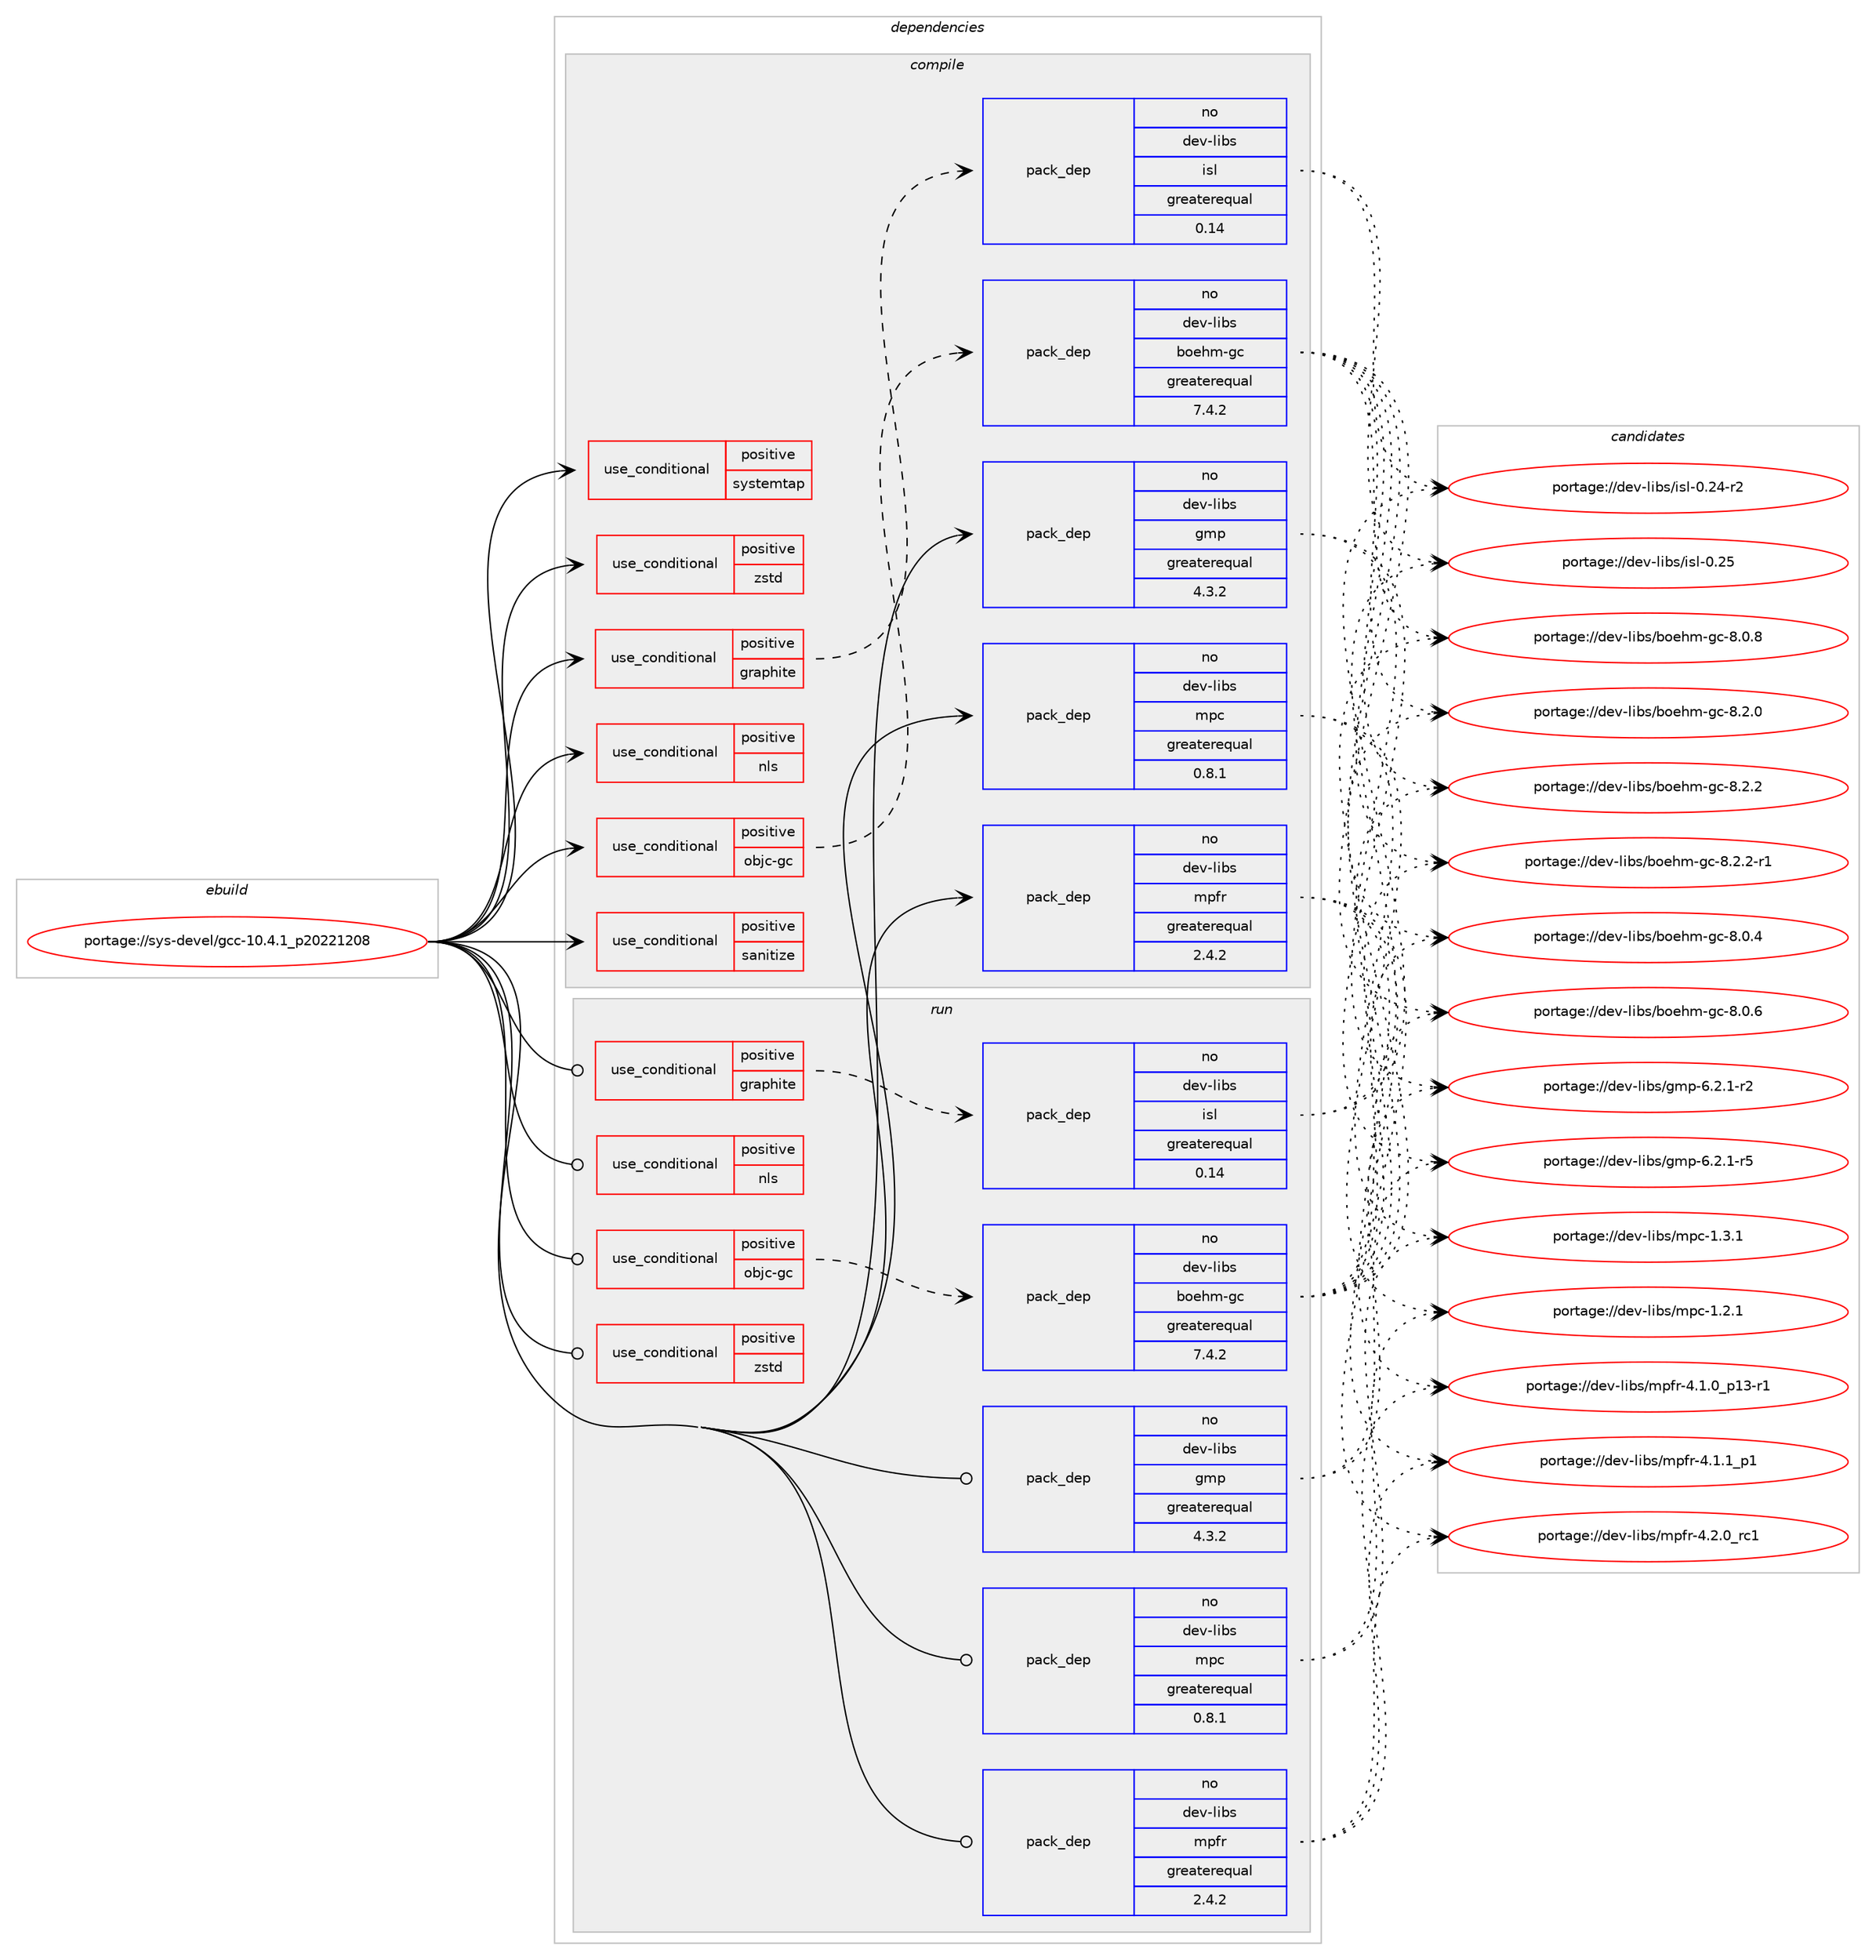 digraph prolog {

# *************
# Graph options
# *************

newrank=true;
concentrate=true;
compound=true;
graph [rankdir=LR,fontname=Helvetica,fontsize=10,ranksep=1.5];#, ranksep=2.5, nodesep=0.2];
edge  [arrowhead=vee];
node  [fontname=Helvetica,fontsize=10];

# **********
# The ebuild
# **********

subgraph cluster_leftcol {
color=gray;
rank=same;
label=<<i>ebuild</i>>;
id [label="portage://sys-devel/gcc-10.4.1_p20221208", color=red, width=4, href="../sys-devel/gcc-10.4.1_p20221208.svg"];
}

# ****************
# The dependencies
# ****************

subgraph cluster_midcol {
color=gray;
label=<<i>dependencies</i>>;
subgraph cluster_compile {
fillcolor="#eeeeee";
style=filled;
label=<<i>compile</i>>;
subgraph cond60 {
dependency130 [label=<<TABLE BORDER="0" CELLBORDER="1" CELLSPACING="0" CELLPADDING="4"><TR><TD ROWSPAN="3" CELLPADDING="10">use_conditional</TD></TR><TR><TD>positive</TD></TR><TR><TD>graphite</TD></TR></TABLE>>, shape=none, color=red];
subgraph pack71 {
dependency131 [label=<<TABLE BORDER="0" CELLBORDER="1" CELLSPACING="0" CELLPADDING="4" WIDTH="220"><TR><TD ROWSPAN="6" CELLPADDING="30">pack_dep</TD></TR><TR><TD WIDTH="110">no</TD></TR><TR><TD>dev-libs</TD></TR><TR><TD>isl</TD></TR><TR><TD>greaterequal</TD></TR><TR><TD>0.14</TD></TR></TABLE>>, shape=none, color=blue];
}
dependency130:e -> dependency131:w [weight=20,style="dashed",arrowhead="vee"];
}
id:e -> dependency130:w [weight=20,style="solid",arrowhead="vee"];
subgraph cond61 {
dependency132 [label=<<TABLE BORDER="0" CELLBORDER="1" CELLSPACING="0" CELLPADDING="4"><TR><TD ROWSPAN="3" CELLPADDING="10">use_conditional</TD></TR><TR><TD>positive</TD></TR><TR><TD>nls</TD></TR></TABLE>>, shape=none, color=red];
# *** BEGIN UNKNOWN DEPENDENCY TYPE (TODO) ***
# dependency132 -> package_dependency(portage://sys-devel/gcc-10.4.1_p20221208,install,no,virtual,libintl,none,[,,],[],[])
# *** END UNKNOWN DEPENDENCY TYPE (TODO) ***

}
id:e -> dependency132:w [weight=20,style="solid",arrowhead="vee"];
subgraph cond62 {
dependency133 [label=<<TABLE BORDER="0" CELLBORDER="1" CELLSPACING="0" CELLPADDING="4"><TR><TD ROWSPAN="3" CELLPADDING="10">use_conditional</TD></TR><TR><TD>positive</TD></TR><TR><TD>objc-gc</TD></TR></TABLE>>, shape=none, color=red];
subgraph pack72 {
dependency134 [label=<<TABLE BORDER="0" CELLBORDER="1" CELLSPACING="0" CELLPADDING="4" WIDTH="220"><TR><TD ROWSPAN="6" CELLPADDING="30">pack_dep</TD></TR><TR><TD WIDTH="110">no</TD></TR><TR><TD>dev-libs</TD></TR><TR><TD>boehm-gc</TD></TR><TR><TD>greaterequal</TD></TR><TR><TD>7.4.2</TD></TR></TABLE>>, shape=none, color=blue];
}
dependency133:e -> dependency134:w [weight=20,style="dashed",arrowhead="vee"];
}
id:e -> dependency133:w [weight=20,style="solid",arrowhead="vee"];
subgraph cond63 {
dependency135 [label=<<TABLE BORDER="0" CELLBORDER="1" CELLSPACING="0" CELLPADDING="4"><TR><TD ROWSPAN="3" CELLPADDING="10">use_conditional</TD></TR><TR><TD>positive</TD></TR><TR><TD>sanitize</TD></TR></TABLE>>, shape=none, color=red];
# *** BEGIN UNKNOWN DEPENDENCY TYPE (TODO) ***
# dependency135 -> package_dependency(portage://sys-devel/gcc-10.4.1_p20221208,install,no,virtual,libcrypt,none,[,,],[],[])
# *** END UNKNOWN DEPENDENCY TYPE (TODO) ***

}
id:e -> dependency135:w [weight=20,style="solid",arrowhead="vee"];
subgraph cond64 {
dependency136 [label=<<TABLE BORDER="0" CELLBORDER="1" CELLSPACING="0" CELLPADDING="4"><TR><TD ROWSPAN="3" CELLPADDING="10">use_conditional</TD></TR><TR><TD>positive</TD></TR><TR><TD>systemtap</TD></TR></TABLE>>, shape=none, color=red];
# *** BEGIN UNKNOWN DEPENDENCY TYPE (TODO) ***
# dependency136 -> package_dependency(portage://sys-devel/gcc-10.4.1_p20221208,install,no,dev-util,systemtap,none,[,,],[],[])
# *** END UNKNOWN DEPENDENCY TYPE (TODO) ***

}
id:e -> dependency136:w [weight=20,style="solid",arrowhead="vee"];
subgraph cond65 {
dependency137 [label=<<TABLE BORDER="0" CELLBORDER="1" CELLSPACING="0" CELLPADDING="4"><TR><TD ROWSPAN="3" CELLPADDING="10">use_conditional</TD></TR><TR><TD>positive</TD></TR><TR><TD>zstd</TD></TR></TABLE>>, shape=none, color=red];
# *** BEGIN UNKNOWN DEPENDENCY TYPE (TODO) ***
# dependency137 -> package_dependency(portage://sys-devel/gcc-10.4.1_p20221208,install,no,app-arch,zstd,none,[,,],any_same_slot,[])
# *** END UNKNOWN DEPENDENCY TYPE (TODO) ***

}
id:e -> dependency137:w [weight=20,style="solid",arrowhead="vee"];
subgraph pack73 {
dependency138 [label=<<TABLE BORDER="0" CELLBORDER="1" CELLSPACING="0" CELLPADDING="4" WIDTH="220"><TR><TD ROWSPAN="6" CELLPADDING="30">pack_dep</TD></TR><TR><TD WIDTH="110">no</TD></TR><TR><TD>dev-libs</TD></TR><TR><TD>gmp</TD></TR><TR><TD>greaterequal</TD></TR><TR><TD>4.3.2</TD></TR></TABLE>>, shape=none, color=blue];
}
id:e -> dependency138:w [weight=20,style="solid",arrowhead="vee"];
subgraph pack74 {
dependency139 [label=<<TABLE BORDER="0" CELLBORDER="1" CELLSPACING="0" CELLPADDING="4" WIDTH="220"><TR><TD ROWSPAN="6" CELLPADDING="30">pack_dep</TD></TR><TR><TD WIDTH="110">no</TD></TR><TR><TD>dev-libs</TD></TR><TR><TD>mpc</TD></TR><TR><TD>greaterequal</TD></TR><TR><TD>0.8.1</TD></TR></TABLE>>, shape=none, color=blue];
}
id:e -> dependency139:w [weight=20,style="solid",arrowhead="vee"];
subgraph pack75 {
dependency140 [label=<<TABLE BORDER="0" CELLBORDER="1" CELLSPACING="0" CELLPADDING="4" WIDTH="220"><TR><TD ROWSPAN="6" CELLPADDING="30">pack_dep</TD></TR><TR><TD WIDTH="110">no</TD></TR><TR><TD>dev-libs</TD></TR><TR><TD>mpfr</TD></TR><TR><TD>greaterequal</TD></TR><TR><TD>2.4.2</TD></TR></TABLE>>, shape=none, color=blue];
}
id:e -> dependency140:w [weight=20,style="solid",arrowhead="vee"];
# *** BEGIN UNKNOWN DEPENDENCY TYPE (TODO) ***
# id -> package_dependency(portage://sys-devel/gcc-10.4.1_p20221208,install,no,sys-libs,zlib,none,[,,],[],[])
# *** END UNKNOWN DEPENDENCY TYPE (TODO) ***

# *** BEGIN UNKNOWN DEPENDENCY TYPE (TODO) ***
# id -> package_dependency(portage://sys-devel/gcc-10.4.1_p20221208,install,no,virtual,libiconv,none,[,,],[],[])
# *** END UNKNOWN DEPENDENCY TYPE (TODO) ***

}
subgraph cluster_compileandrun {
fillcolor="#eeeeee";
style=filled;
label=<<i>compile and run</i>>;
}
subgraph cluster_run {
fillcolor="#eeeeee";
style=filled;
label=<<i>run</i>>;
subgraph cond66 {
dependency141 [label=<<TABLE BORDER="0" CELLBORDER="1" CELLSPACING="0" CELLPADDING="4"><TR><TD ROWSPAN="3" CELLPADDING="10">use_conditional</TD></TR><TR><TD>positive</TD></TR><TR><TD>graphite</TD></TR></TABLE>>, shape=none, color=red];
subgraph pack76 {
dependency142 [label=<<TABLE BORDER="0" CELLBORDER="1" CELLSPACING="0" CELLPADDING="4" WIDTH="220"><TR><TD ROWSPAN="6" CELLPADDING="30">pack_dep</TD></TR><TR><TD WIDTH="110">no</TD></TR><TR><TD>dev-libs</TD></TR><TR><TD>isl</TD></TR><TR><TD>greaterequal</TD></TR><TR><TD>0.14</TD></TR></TABLE>>, shape=none, color=blue];
}
dependency141:e -> dependency142:w [weight=20,style="dashed",arrowhead="vee"];
}
id:e -> dependency141:w [weight=20,style="solid",arrowhead="odot"];
subgraph cond67 {
dependency143 [label=<<TABLE BORDER="0" CELLBORDER="1" CELLSPACING="0" CELLPADDING="4"><TR><TD ROWSPAN="3" CELLPADDING="10">use_conditional</TD></TR><TR><TD>positive</TD></TR><TR><TD>nls</TD></TR></TABLE>>, shape=none, color=red];
# *** BEGIN UNKNOWN DEPENDENCY TYPE (TODO) ***
# dependency143 -> package_dependency(portage://sys-devel/gcc-10.4.1_p20221208,run,no,virtual,libintl,none,[,,],[],[])
# *** END UNKNOWN DEPENDENCY TYPE (TODO) ***

}
id:e -> dependency143:w [weight=20,style="solid",arrowhead="odot"];
subgraph cond68 {
dependency144 [label=<<TABLE BORDER="0" CELLBORDER="1" CELLSPACING="0" CELLPADDING="4"><TR><TD ROWSPAN="3" CELLPADDING="10">use_conditional</TD></TR><TR><TD>positive</TD></TR><TR><TD>objc-gc</TD></TR></TABLE>>, shape=none, color=red];
subgraph pack77 {
dependency145 [label=<<TABLE BORDER="0" CELLBORDER="1" CELLSPACING="0" CELLPADDING="4" WIDTH="220"><TR><TD ROWSPAN="6" CELLPADDING="30">pack_dep</TD></TR><TR><TD WIDTH="110">no</TD></TR><TR><TD>dev-libs</TD></TR><TR><TD>boehm-gc</TD></TR><TR><TD>greaterequal</TD></TR><TR><TD>7.4.2</TD></TR></TABLE>>, shape=none, color=blue];
}
dependency144:e -> dependency145:w [weight=20,style="dashed",arrowhead="vee"];
}
id:e -> dependency144:w [weight=20,style="solid",arrowhead="odot"];
subgraph cond69 {
dependency146 [label=<<TABLE BORDER="0" CELLBORDER="1" CELLSPACING="0" CELLPADDING="4"><TR><TD ROWSPAN="3" CELLPADDING="10">use_conditional</TD></TR><TR><TD>positive</TD></TR><TR><TD>zstd</TD></TR></TABLE>>, shape=none, color=red];
# *** BEGIN UNKNOWN DEPENDENCY TYPE (TODO) ***
# dependency146 -> package_dependency(portage://sys-devel/gcc-10.4.1_p20221208,run,no,app-arch,zstd,none,[,,],any_same_slot,[])
# *** END UNKNOWN DEPENDENCY TYPE (TODO) ***

}
id:e -> dependency146:w [weight=20,style="solid",arrowhead="odot"];
subgraph pack78 {
dependency147 [label=<<TABLE BORDER="0" CELLBORDER="1" CELLSPACING="0" CELLPADDING="4" WIDTH="220"><TR><TD ROWSPAN="6" CELLPADDING="30">pack_dep</TD></TR><TR><TD WIDTH="110">no</TD></TR><TR><TD>dev-libs</TD></TR><TR><TD>gmp</TD></TR><TR><TD>greaterequal</TD></TR><TR><TD>4.3.2</TD></TR></TABLE>>, shape=none, color=blue];
}
id:e -> dependency147:w [weight=20,style="solid",arrowhead="odot"];
subgraph pack79 {
dependency148 [label=<<TABLE BORDER="0" CELLBORDER="1" CELLSPACING="0" CELLPADDING="4" WIDTH="220"><TR><TD ROWSPAN="6" CELLPADDING="30">pack_dep</TD></TR><TR><TD WIDTH="110">no</TD></TR><TR><TD>dev-libs</TD></TR><TR><TD>mpc</TD></TR><TR><TD>greaterequal</TD></TR><TR><TD>0.8.1</TD></TR></TABLE>>, shape=none, color=blue];
}
id:e -> dependency148:w [weight=20,style="solid",arrowhead="odot"];
subgraph pack80 {
dependency149 [label=<<TABLE BORDER="0" CELLBORDER="1" CELLSPACING="0" CELLPADDING="4" WIDTH="220"><TR><TD ROWSPAN="6" CELLPADDING="30">pack_dep</TD></TR><TR><TD WIDTH="110">no</TD></TR><TR><TD>dev-libs</TD></TR><TR><TD>mpfr</TD></TR><TR><TD>greaterequal</TD></TR><TR><TD>2.4.2</TD></TR></TABLE>>, shape=none, color=blue];
}
id:e -> dependency149:w [weight=20,style="solid",arrowhead="odot"];
# *** BEGIN UNKNOWN DEPENDENCY TYPE (TODO) ***
# id -> package_dependency(portage://sys-devel/gcc-10.4.1_p20221208,run,no,sys-libs,zlib,none,[,,],[],[])
# *** END UNKNOWN DEPENDENCY TYPE (TODO) ***

# *** BEGIN UNKNOWN DEPENDENCY TYPE (TODO) ***
# id -> package_dependency(portage://sys-devel/gcc-10.4.1_p20221208,run,no,virtual,libiconv,none,[,,],[],[])
# *** END UNKNOWN DEPENDENCY TYPE (TODO) ***

}
}

# **************
# The candidates
# **************

subgraph cluster_choices {
rank=same;
color=gray;
label=<<i>candidates</i>>;

subgraph choice71 {
color=black;
nodesep=1;
choice10010111845108105981154710511510845484650524511450 [label="portage://dev-libs/isl-0.24-r2", color=red, width=4,href="../dev-libs/isl-0.24-r2.svg"];
choice1001011184510810598115471051151084548465053 [label="portage://dev-libs/isl-0.25", color=red, width=4,href="../dev-libs/isl-0.25.svg"];
dependency131:e -> choice10010111845108105981154710511510845484650524511450:w [style=dotted,weight="100"];
dependency131:e -> choice1001011184510810598115471051151084548465053:w [style=dotted,weight="100"];
}
subgraph choice72 {
color=black;
nodesep=1;
choice100101118451081059811547981111011041094510399455646484652 [label="portage://dev-libs/boehm-gc-8.0.4", color=red, width=4,href="../dev-libs/boehm-gc-8.0.4.svg"];
choice100101118451081059811547981111011041094510399455646484654 [label="portage://dev-libs/boehm-gc-8.0.6", color=red, width=4,href="../dev-libs/boehm-gc-8.0.6.svg"];
choice100101118451081059811547981111011041094510399455646484656 [label="portage://dev-libs/boehm-gc-8.0.8", color=red, width=4,href="../dev-libs/boehm-gc-8.0.8.svg"];
choice100101118451081059811547981111011041094510399455646504648 [label="portage://dev-libs/boehm-gc-8.2.0", color=red, width=4,href="../dev-libs/boehm-gc-8.2.0.svg"];
choice100101118451081059811547981111011041094510399455646504650 [label="portage://dev-libs/boehm-gc-8.2.2", color=red, width=4,href="../dev-libs/boehm-gc-8.2.2.svg"];
choice1001011184510810598115479811110110410945103994556465046504511449 [label="portage://dev-libs/boehm-gc-8.2.2-r1", color=red, width=4,href="../dev-libs/boehm-gc-8.2.2-r1.svg"];
dependency134:e -> choice100101118451081059811547981111011041094510399455646484652:w [style=dotted,weight="100"];
dependency134:e -> choice100101118451081059811547981111011041094510399455646484654:w [style=dotted,weight="100"];
dependency134:e -> choice100101118451081059811547981111011041094510399455646484656:w [style=dotted,weight="100"];
dependency134:e -> choice100101118451081059811547981111011041094510399455646504648:w [style=dotted,weight="100"];
dependency134:e -> choice100101118451081059811547981111011041094510399455646504650:w [style=dotted,weight="100"];
dependency134:e -> choice1001011184510810598115479811110110410945103994556465046504511449:w [style=dotted,weight="100"];
}
subgraph choice73 {
color=black;
nodesep=1;
choice1001011184510810598115471031091124554465046494511450 [label="portage://dev-libs/gmp-6.2.1-r2", color=red, width=4,href="../dev-libs/gmp-6.2.1-r2.svg"];
choice1001011184510810598115471031091124554465046494511453 [label="portage://dev-libs/gmp-6.2.1-r5", color=red, width=4,href="../dev-libs/gmp-6.2.1-r5.svg"];
dependency138:e -> choice1001011184510810598115471031091124554465046494511450:w [style=dotted,weight="100"];
dependency138:e -> choice1001011184510810598115471031091124554465046494511453:w [style=dotted,weight="100"];
}
subgraph choice74 {
color=black;
nodesep=1;
choice10010111845108105981154710911299454946504649 [label="portage://dev-libs/mpc-1.2.1", color=red, width=4,href="../dev-libs/mpc-1.2.1.svg"];
choice10010111845108105981154710911299454946514649 [label="portage://dev-libs/mpc-1.3.1", color=red, width=4,href="../dev-libs/mpc-1.3.1.svg"];
dependency139:e -> choice10010111845108105981154710911299454946504649:w [style=dotted,weight="100"];
dependency139:e -> choice10010111845108105981154710911299454946514649:w [style=dotted,weight="100"];
}
subgraph choice75 {
color=black;
nodesep=1;
choice1001011184510810598115471091121021144552464946489511249514511449 [label="portage://dev-libs/mpfr-4.1.0_p13-r1", color=red, width=4,href="../dev-libs/mpfr-4.1.0_p13-r1.svg"];
choice1001011184510810598115471091121021144552464946499511249 [label="portage://dev-libs/mpfr-4.1.1_p1", color=red, width=4,href="../dev-libs/mpfr-4.1.1_p1.svg"];
choice100101118451081059811547109112102114455246504648951149949 [label="portage://dev-libs/mpfr-4.2.0_rc1", color=red, width=4,href="../dev-libs/mpfr-4.2.0_rc1.svg"];
dependency140:e -> choice1001011184510810598115471091121021144552464946489511249514511449:w [style=dotted,weight="100"];
dependency140:e -> choice1001011184510810598115471091121021144552464946499511249:w [style=dotted,weight="100"];
dependency140:e -> choice100101118451081059811547109112102114455246504648951149949:w [style=dotted,weight="100"];
}
subgraph choice76 {
color=black;
nodesep=1;
choice10010111845108105981154710511510845484650524511450 [label="portage://dev-libs/isl-0.24-r2", color=red, width=4,href="../dev-libs/isl-0.24-r2.svg"];
choice1001011184510810598115471051151084548465053 [label="portage://dev-libs/isl-0.25", color=red, width=4,href="../dev-libs/isl-0.25.svg"];
dependency142:e -> choice10010111845108105981154710511510845484650524511450:w [style=dotted,weight="100"];
dependency142:e -> choice1001011184510810598115471051151084548465053:w [style=dotted,weight="100"];
}
subgraph choice77 {
color=black;
nodesep=1;
choice100101118451081059811547981111011041094510399455646484652 [label="portage://dev-libs/boehm-gc-8.0.4", color=red, width=4,href="../dev-libs/boehm-gc-8.0.4.svg"];
choice100101118451081059811547981111011041094510399455646484654 [label="portage://dev-libs/boehm-gc-8.0.6", color=red, width=4,href="../dev-libs/boehm-gc-8.0.6.svg"];
choice100101118451081059811547981111011041094510399455646484656 [label="portage://dev-libs/boehm-gc-8.0.8", color=red, width=4,href="../dev-libs/boehm-gc-8.0.8.svg"];
choice100101118451081059811547981111011041094510399455646504648 [label="portage://dev-libs/boehm-gc-8.2.0", color=red, width=4,href="../dev-libs/boehm-gc-8.2.0.svg"];
choice100101118451081059811547981111011041094510399455646504650 [label="portage://dev-libs/boehm-gc-8.2.2", color=red, width=4,href="../dev-libs/boehm-gc-8.2.2.svg"];
choice1001011184510810598115479811110110410945103994556465046504511449 [label="portage://dev-libs/boehm-gc-8.2.2-r1", color=red, width=4,href="../dev-libs/boehm-gc-8.2.2-r1.svg"];
dependency145:e -> choice100101118451081059811547981111011041094510399455646484652:w [style=dotted,weight="100"];
dependency145:e -> choice100101118451081059811547981111011041094510399455646484654:w [style=dotted,weight="100"];
dependency145:e -> choice100101118451081059811547981111011041094510399455646484656:w [style=dotted,weight="100"];
dependency145:e -> choice100101118451081059811547981111011041094510399455646504648:w [style=dotted,weight="100"];
dependency145:e -> choice100101118451081059811547981111011041094510399455646504650:w [style=dotted,weight="100"];
dependency145:e -> choice1001011184510810598115479811110110410945103994556465046504511449:w [style=dotted,weight="100"];
}
subgraph choice78 {
color=black;
nodesep=1;
choice1001011184510810598115471031091124554465046494511450 [label="portage://dev-libs/gmp-6.2.1-r2", color=red, width=4,href="../dev-libs/gmp-6.2.1-r2.svg"];
choice1001011184510810598115471031091124554465046494511453 [label="portage://dev-libs/gmp-6.2.1-r5", color=red, width=4,href="../dev-libs/gmp-6.2.1-r5.svg"];
dependency147:e -> choice1001011184510810598115471031091124554465046494511450:w [style=dotted,weight="100"];
dependency147:e -> choice1001011184510810598115471031091124554465046494511453:w [style=dotted,weight="100"];
}
subgraph choice79 {
color=black;
nodesep=1;
choice10010111845108105981154710911299454946504649 [label="portage://dev-libs/mpc-1.2.1", color=red, width=4,href="../dev-libs/mpc-1.2.1.svg"];
choice10010111845108105981154710911299454946514649 [label="portage://dev-libs/mpc-1.3.1", color=red, width=4,href="../dev-libs/mpc-1.3.1.svg"];
dependency148:e -> choice10010111845108105981154710911299454946504649:w [style=dotted,weight="100"];
dependency148:e -> choice10010111845108105981154710911299454946514649:w [style=dotted,weight="100"];
}
subgraph choice80 {
color=black;
nodesep=1;
choice1001011184510810598115471091121021144552464946489511249514511449 [label="portage://dev-libs/mpfr-4.1.0_p13-r1", color=red, width=4,href="../dev-libs/mpfr-4.1.0_p13-r1.svg"];
choice1001011184510810598115471091121021144552464946499511249 [label="portage://dev-libs/mpfr-4.1.1_p1", color=red, width=4,href="../dev-libs/mpfr-4.1.1_p1.svg"];
choice100101118451081059811547109112102114455246504648951149949 [label="portage://dev-libs/mpfr-4.2.0_rc1", color=red, width=4,href="../dev-libs/mpfr-4.2.0_rc1.svg"];
dependency149:e -> choice1001011184510810598115471091121021144552464946489511249514511449:w [style=dotted,weight="100"];
dependency149:e -> choice1001011184510810598115471091121021144552464946499511249:w [style=dotted,weight="100"];
dependency149:e -> choice100101118451081059811547109112102114455246504648951149949:w [style=dotted,weight="100"];
}
}

}

